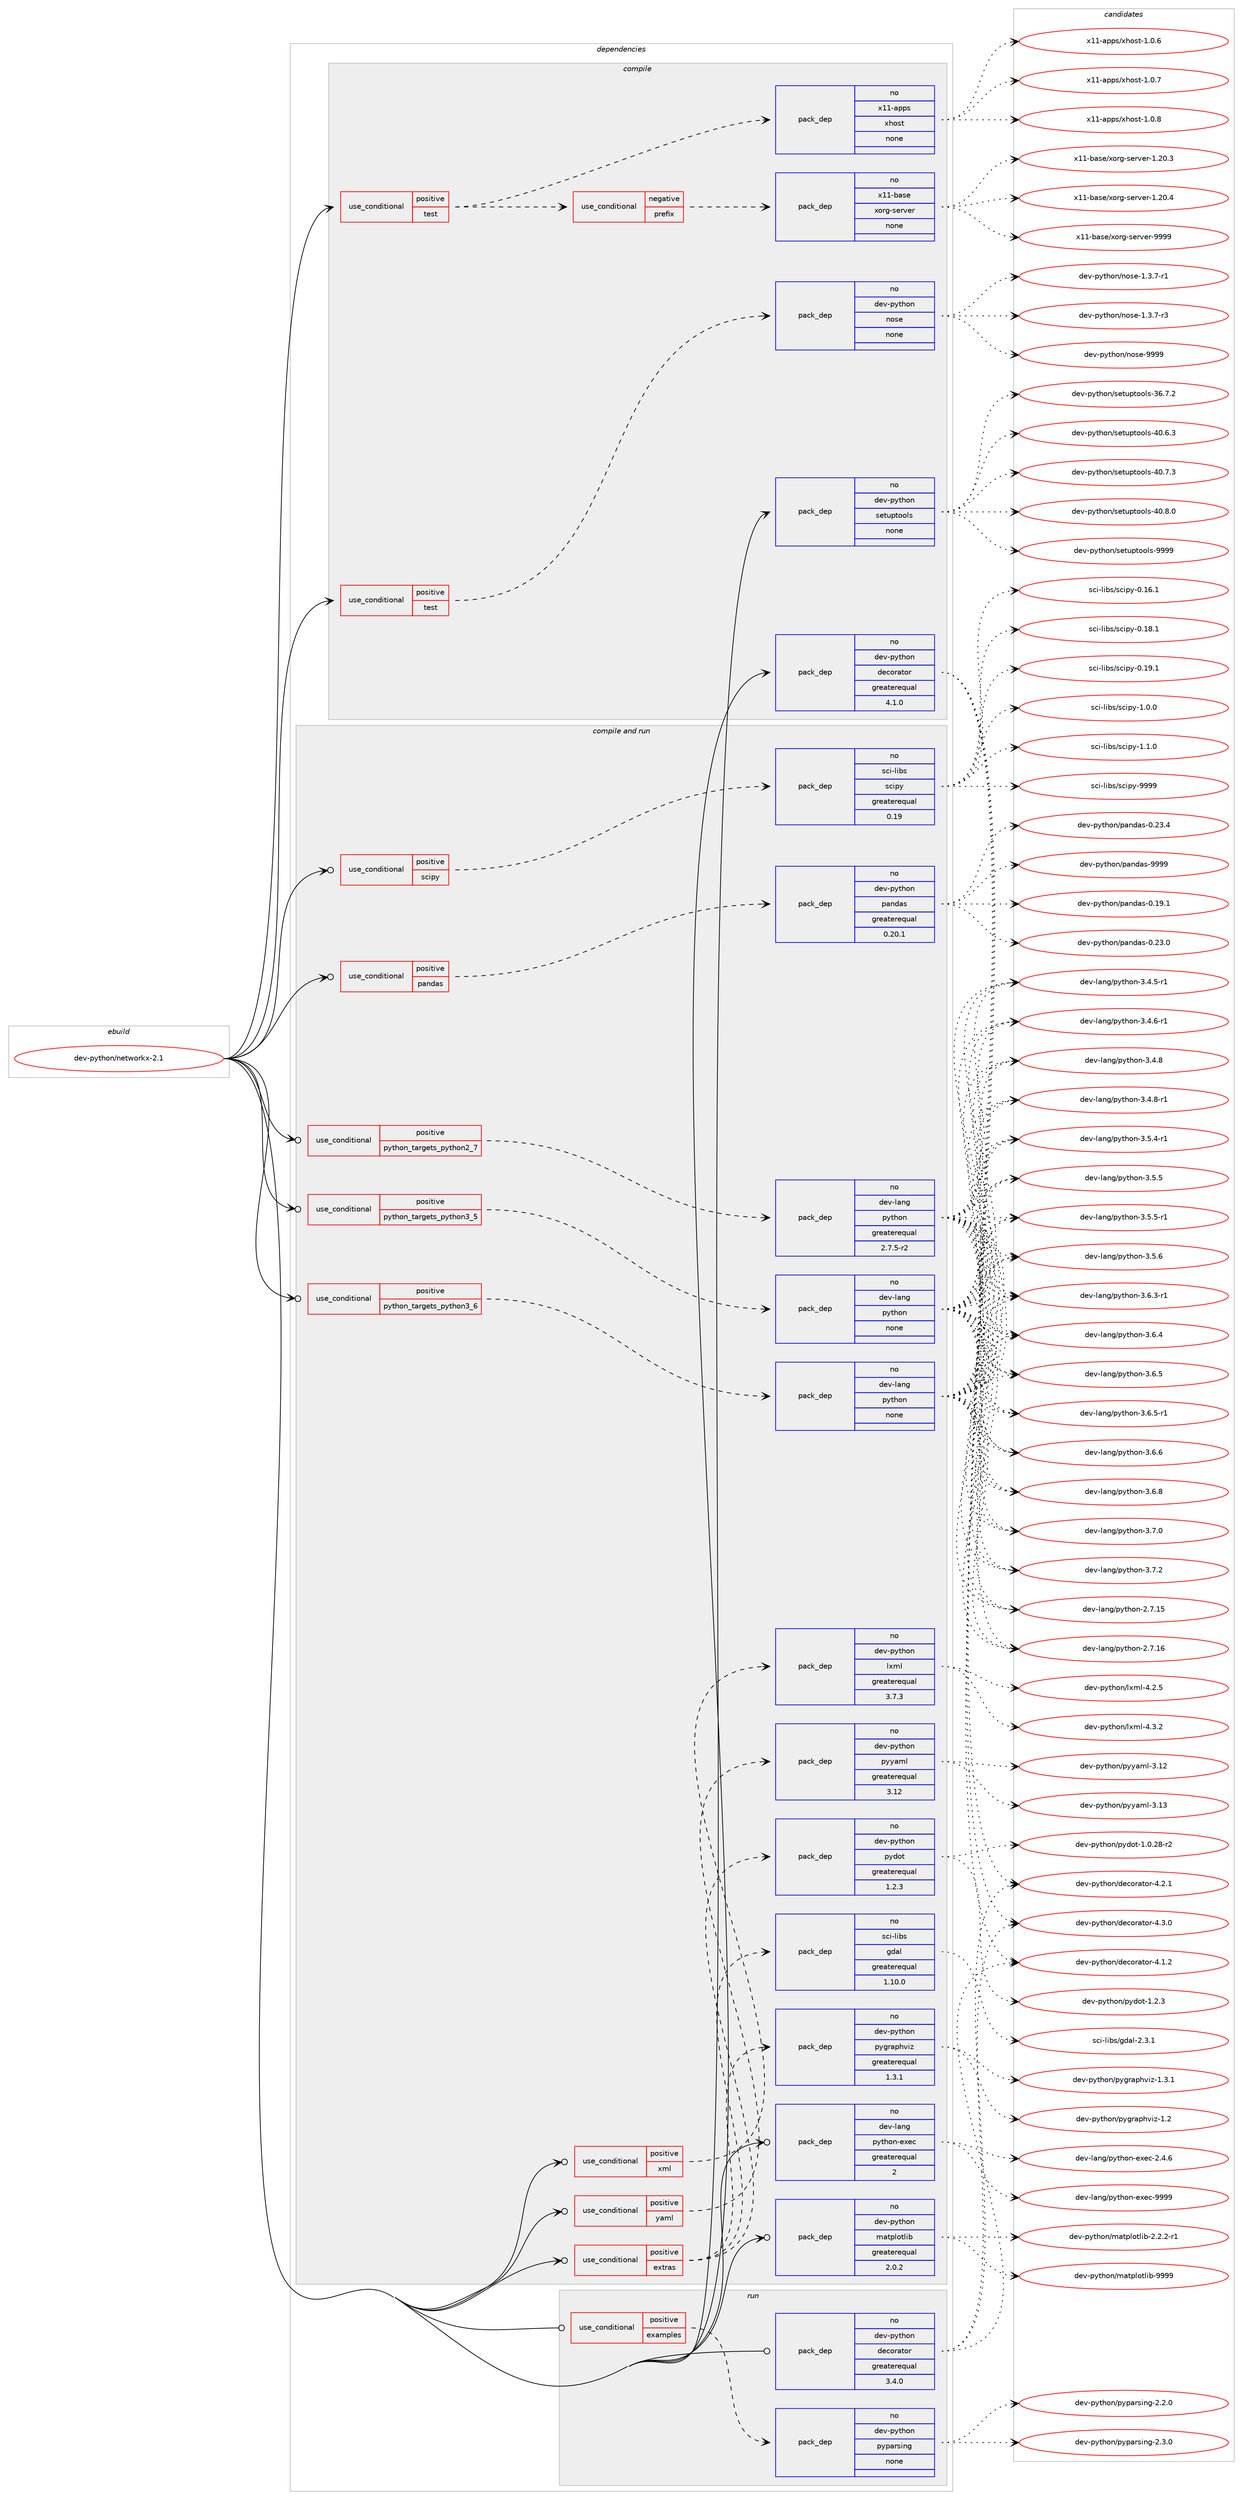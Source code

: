 digraph prolog {

# *************
# Graph options
# *************

newrank=true;
concentrate=true;
compound=true;
graph [rankdir=LR,fontname=Helvetica,fontsize=10,ranksep=1.5];#, ranksep=2.5, nodesep=0.2];
edge  [arrowhead=vee];
node  [fontname=Helvetica,fontsize=10];

# **********
# The ebuild
# **********

subgraph cluster_leftcol {
color=gray;
rank=same;
label=<<i>ebuild</i>>;
id [label="dev-python/networkx-2.1", color=red, width=4, href="../dev-python/networkx-2.1.svg"];
}

# ****************
# The dependencies
# ****************

subgraph cluster_midcol {
color=gray;
label=<<i>dependencies</i>>;
subgraph cluster_compile {
fillcolor="#eeeeee";
style=filled;
label=<<i>compile</i>>;
subgraph cond378087 {
dependency1420604 [label=<<TABLE BORDER="0" CELLBORDER="1" CELLSPACING="0" CELLPADDING="4"><TR><TD ROWSPAN="3" CELLPADDING="10">use_conditional</TD></TR><TR><TD>positive</TD></TR><TR><TD>test</TD></TR></TABLE>>, shape=none, color=red];
subgraph cond378088 {
dependency1420605 [label=<<TABLE BORDER="0" CELLBORDER="1" CELLSPACING="0" CELLPADDING="4"><TR><TD ROWSPAN="3" CELLPADDING="10">use_conditional</TD></TR><TR><TD>negative</TD></TR><TR><TD>prefix</TD></TR></TABLE>>, shape=none, color=red];
subgraph pack1019243 {
dependency1420606 [label=<<TABLE BORDER="0" CELLBORDER="1" CELLSPACING="0" CELLPADDING="4" WIDTH="220"><TR><TD ROWSPAN="6" CELLPADDING="30">pack_dep</TD></TR><TR><TD WIDTH="110">no</TD></TR><TR><TD>x11-base</TD></TR><TR><TD>xorg-server</TD></TR><TR><TD>none</TD></TR><TR><TD></TD></TR></TABLE>>, shape=none, color=blue];
}
dependency1420605:e -> dependency1420606:w [weight=20,style="dashed",arrowhead="vee"];
}
dependency1420604:e -> dependency1420605:w [weight=20,style="dashed",arrowhead="vee"];
subgraph pack1019244 {
dependency1420607 [label=<<TABLE BORDER="0" CELLBORDER="1" CELLSPACING="0" CELLPADDING="4" WIDTH="220"><TR><TD ROWSPAN="6" CELLPADDING="30">pack_dep</TD></TR><TR><TD WIDTH="110">no</TD></TR><TR><TD>x11-apps</TD></TR><TR><TD>xhost</TD></TR><TR><TD>none</TD></TR><TR><TD></TD></TR></TABLE>>, shape=none, color=blue];
}
dependency1420604:e -> dependency1420607:w [weight=20,style="dashed",arrowhead="vee"];
}
id:e -> dependency1420604:w [weight=20,style="solid",arrowhead="vee"];
subgraph cond378089 {
dependency1420608 [label=<<TABLE BORDER="0" CELLBORDER="1" CELLSPACING="0" CELLPADDING="4"><TR><TD ROWSPAN="3" CELLPADDING="10">use_conditional</TD></TR><TR><TD>positive</TD></TR><TR><TD>test</TD></TR></TABLE>>, shape=none, color=red];
subgraph pack1019245 {
dependency1420609 [label=<<TABLE BORDER="0" CELLBORDER="1" CELLSPACING="0" CELLPADDING="4" WIDTH="220"><TR><TD ROWSPAN="6" CELLPADDING="30">pack_dep</TD></TR><TR><TD WIDTH="110">no</TD></TR><TR><TD>dev-python</TD></TR><TR><TD>nose</TD></TR><TR><TD>none</TD></TR><TR><TD></TD></TR></TABLE>>, shape=none, color=blue];
}
dependency1420608:e -> dependency1420609:w [weight=20,style="dashed",arrowhead="vee"];
}
id:e -> dependency1420608:w [weight=20,style="solid",arrowhead="vee"];
subgraph pack1019246 {
dependency1420610 [label=<<TABLE BORDER="0" CELLBORDER="1" CELLSPACING="0" CELLPADDING="4" WIDTH="220"><TR><TD ROWSPAN="6" CELLPADDING="30">pack_dep</TD></TR><TR><TD WIDTH="110">no</TD></TR><TR><TD>dev-python</TD></TR><TR><TD>decorator</TD></TR><TR><TD>greaterequal</TD></TR><TR><TD>4.1.0</TD></TR></TABLE>>, shape=none, color=blue];
}
id:e -> dependency1420610:w [weight=20,style="solid",arrowhead="vee"];
subgraph pack1019247 {
dependency1420611 [label=<<TABLE BORDER="0" CELLBORDER="1" CELLSPACING="0" CELLPADDING="4" WIDTH="220"><TR><TD ROWSPAN="6" CELLPADDING="30">pack_dep</TD></TR><TR><TD WIDTH="110">no</TD></TR><TR><TD>dev-python</TD></TR><TR><TD>setuptools</TD></TR><TR><TD>none</TD></TR><TR><TD></TD></TR></TABLE>>, shape=none, color=blue];
}
id:e -> dependency1420611:w [weight=20,style="solid",arrowhead="vee"];
}
subgraph cluster_compileandrun {
fillcolor="#eeeeee";
style=filled;
label=<<i>compile and run</i>>;
subgraph cond378090 {
dependency1420612 [label=<<TABLE BORDER="0" CELLBORDER="1" CELLSPACING="0" CELLPADDING="4"><TR><TD ROWSPAN="3" CELLPADDING="10">use_conditional</TD></TR><TR><TD>positive</TD></TR><TR><TD>extras</TD></TR></TABLE>>, shape=none, color=red];
subgraph pack1019248 {
dependency1420613 [label=<<TABLE BORDER="0" CELLBORDER="1" CELLSPACING="0" CELLPADDING="4" WIDTH="220"><TR><TD ROWSPAN="6" CELLPADDING="30">pack_dep</TD></TR><TR><TD WIDTH="110">no</TD></TR><TR><TD>dev-python</TD></TR><TR><TD>pydot</TD></TR><TR><TD>greaterequal</TD></TR><TR><TD>1.2.3</TD></TR></TABLE>>, shape=none, color=blue];
}
dependency1420612:e -> dependency1420613:w [weight=20,style="dashed",arrowhead="vee"];
subgraph pack1019249 {
dependency1420614 [label=<<TABLE BORDER="0" CELLBORDER="1" CELLSPACING="0" CELLPADDING="4" WIDTH="220"><TR><TD ROWSPAN="6" CELLPADDING="30">pack_dep</TD></TR><TR><TD WIDTH="110">no</TD></TR><TR><TD>dev-python</TD></TR><TR><TD>pygraphviz</TD></TR><TR><TD>greaterequal</TD></TR><TR><TD>1.3.1</TD></TR></TABLE>>, shape=none, color=blue];
}
dependency1420612:e -> dependency1420614:w [weight=20,style="dashed",arrowhead="vee"];
subgraph pack1019250 {
dependency1420615 [label=<<TABLE BORDER="0" CELLBORDER="1" CELLSPACING="0" CELLPADDING="4" WIDTH="220"><TR><TD ROWSPAN="6" CELLPADDING="30">pack_dep</TD></TR><TR><TD WIDTH="110">no</TD></TR><TR><TD>sci-libs</TD></TR><TR><TD>gdal</TD></TR><TR><TD>greaterequal</TD></TR><TR><TD>1.10.0</TD></TR></TABLE>>, shape=none, color=blue];
}
dependency1420612:e -> dependency1420615:w [weight=20,style="dashed",arrowhead="vee"];
}
id:e -> dependency1420612:w [weight=20,style="solid",arrowhead="odotvee"];
subgraph cond378091 {
dependency1420616 [label=<<TABLE BORDER="0" CELLBORDER="1" CELLSPACING="0" CELLPADDING="4"><TR><TD ROWSPAN="3" CELLPADDING="10">use_conditional</TD></TR><TR><TD>positive</TD></TR><TR><TD>pandas</TD></TR></TABLE>>, shape=none, color=red];
subgraph pack1019251 {
dependency1420617 [label=<<TABLE BORDER="0" CELLBORDER="1" CELLSPACING="0" CELLPADDING="4" WIDTH="220"><TR><TD ROWSPAN="6" CELLPADDING="30">pack_dep</TD></TR><TR><TD WIDTH="110">no</TD></TR><TR><TD>dev-python</TD></TR><TR><TD>pandas</TD></TR><TR><TD>greaterequal</TD></TR><TR><TD>0.20.1</TD></TR></TABLE>>, shape=none, color=blue];
}
dependency1420616:e -> dependency1420617:w [weight=20,style="dashed",arrowhead="vee"];
}
id:e -> dependency1420616:w [weight=20,style="solid",arrowhead="odotvee"];
subgraph cond378092 {
dependency1420618 [label=<<TABLE BORDER="0" CELLBORDER="1" CELLSPACING="0" CELLPADDING="4"><TR><TD ROWSPAN="3" CELLPADDING="10">use_conditional</TD></TR><TR><TD>positive</TD></TR><TR><TD>python_targets_python2_7</TD></TR></TABLE>>, shape=none, color=red];
subgraph pack1019252 {
dependency1420619 [label=<<TABLE BORDER="0" CELLBORDER="1" CELLSPACING="0" CELLPADDING="4" WIDTH="220"><TR><TD ROWSPAN="6" CELLPADDING="30">pack_dep</TD></TR><TR><TD WIDTH="110">no</TD></TR><TR><TD>dev-lang</TD></TR><TR><TD>python</TD></TR><TR><TD>greaterequal</TD></TR><TR><TD>2.7.5-r2</TD></TR></TABLE>>, shape=none, color=blue];
}
dependency1420618:e -> dependency1420619:w [weight=20,style="dashed",arrowhead="vee"];
}
id:e -> dependency1420618:w [weight=20,style="solid",arrowhead="odotvee"];
subgraph cond378093 {
dependency1420620 [label=<<TABLE BORDER="0" CELLBORDER="1" CELLSPACING="0" CELLPADDING="4"><TR><TD ROWSPAN="3" CELLPADDING="10">use_conditional</TD></TR><TR><TD>positive</TD></TR><TR><TD>python_targets_python3_5</TD></TR></TABLE>>, shape=none, color=red];
subgraph pack1019253 {
dependency1420621 [label=<<TABLE BORDER="0" CELLBORDER="1" CELLSPACING="0" CELLPADDING="4" WIDTH="220"><TR><TD ROWSPAN="6" CELLPADDING="30">pack_dep</TD></TR><TR><TD WIDTH="110">no</TD></TR><TR><TD>dev-lang</TD></TR><TR><TD>python</TD></TR><TR><TD>none</TD></TR><TR><TD></TD></TR></TABLE>>, shape=none, color=blue];
}
dependency1420620:e -> dependency1420621:w [weight=20,style="dashed",arrowhead="vee"];
}
id:e -> dependency1420620:w [weight=20,style="solid",arrowhead="odotvee"];
subgraph cond378094 {
dependency1420622 [label=<<TABLE BORDER="0" CELLBORDER="1" CELLSPACING="0" CELLPADDING="4"><TR><TD ROWSPAN="3" CELLPADDING="10">use_conditional</TD></TR><TR><TD>positive</TD></TR><TR><TD>python_targets_python3_6</TD></TR></TABLE>>, shape=none, color=red];
subgraph pack1019254 {
dependency1420623 [label=<<TABLE BORDER="0" CELLBORDER="1" CELLSPACING="0" CELLPADDING="4" WIDTH="220"><TR><TD ROWSPAN="6" CELLPADDING="30">pack_dep</TD></TR><TR><TD WIDTH="110">no</TD></TR><TR><TD>dev-lang</TD></TR><TR><TD>python</TD></TR><TR><TD>none</TD></TR><TR><TD></TD></TR></TABLE>>, shape=none, color=blue];
}
dependency1420622:e -> dependency1420623:w [weight=20,style="dashed",arrowhead="vee"];
}
id:e -> dependency1420622:w [weight=20,style="solid",arrowhead="odotvee"];
subgraph cond378095 {
dependency1420624 [label=<<TABLE BORDER="0" CELLBORDER="1" CELLSPACING="0" CELLPADDING="4"><TR><TD ROWSPAN="3" CELLPADDING="10">use_conditional</TD></TR><TR><TD>positive</TD></TR><TR><TD>scipy</TD></TR></TABLE>>, shape=none, color=red];
subgraph pack1019255 {
dependency1420625 [label=<<TABLE BORDER="0" CELLBORDER="1" CELLSPACING="0" CELLPADDING="4" WIDTH="220"><TR><TD ROWSPAN="6" CELLPADDING="30">pack_dep</TD></TR><TR><TD WIDTH="110">no</TD></TR><TR><TD>sci-libs</TD></TR><TR><TD>scipy</TD></TR><TR><TD>greaterequal</TD></TR><TR><TD>0.19</TD></TR></TABLE>>, shape=none, color=blue];
}
dependency1420624:e -> dependency1420625:w [weight=20,style="dashed",arrowhead="vee"];
}
id:e -> dependency1420624:w [weight=20,style="solid",arrowhead="odotvee"];
subgraph cond378096 {
dependency1420626 [label=<<TABLE BORDER="0" CELLBORDER="1" CELLSPACING="0" CELLPADDING="4"><TR><TD ROWSPAN="3" CELLPADDING="10">use_conditional</TD></TR><TR><TD>positive</TD></TR><TR><TD>xml</TD></TR></TABLE>>, shape=none, color=red];
subgraph pack1019256 {
dependency1420627 [label=<<TABLE BORDER="0" CELLBORDER="1" CELLSPACING="0" CELLPADDING="4" WIDTH="220"><TR><TD ROWSPAN="6" CELLPADDING="30">pack_dep</TD></TR><TR><TD WIDTH="110">no</TD></TR><TR><TD>dev-python</TD></TR><TR><TD>lxml</TD></TR><TR><TD>greaterequal</TD></TR><TR><TD>3.7.3</TD></TR></TABLE>>, shape=none, color=blue];
}
dependency1420626:e -> dependency1420627:w [weight=20,style="dashed",arrowhead="vee"];
}
id:e -> dependency1420626:w [weight=20,style="solid",arrowhead="odotvee"];
subgraph cond378097 {
dependency1420628 [label=<<TABLE BORDER="0" CELLBORDER="1" CELLSPACING="0" CELLPADDING="4"><TR><TD ROWSPAN="3" CELLPADDING="10">use_conditional</TD></TR><TR><TD>positive</TD></TR><TR><TD>yaml</TD></TR></TABLE>>, shape=none, color=red];
subgraph pack1019257 {
dependency1420629 [label=<<TABLE BORDER="0" CELLBORDER="1" CELLSPACING="0" CELLPADDING="4" WIDTH="220"><TR><TD ROWSPAN="6" CELLPADDING="30">pack_dep</TD></TR><TR><TD WIDTH="110">no</TD></TR><TR><TD>dev-python</TD></TR><TR><TD>pyyaml</TD></TR><TR><TD>greaterequal</TD></TR><TR><TD>3.12</TD></TR></TABLE>>, shape=none, color=blue];
}
dependency1420628:e -> dependency1420629:w [weight=20,style="dashed",arrowhead="vee"];
}
id:e -> dependency1420628:w [weight=20,style="solid",arrowhead="odotvee"];
subgraph pack1019258 {
dependency1420630 [label=<<TABLE BORDER="0" CELLBORDER="1" CELLSPACING="0" CELLPADDING="4" WIDTH="220"><TR><TD ROWSPAN="6" CELLPADDING="30">pack_dep</TD></TR><TR><TD WIDTH="110">no</TD></TR><TR><TD>dev-lang</TD></TR><TR><TD>python-exec</TD></TR><TR><TD>greaterequal</TD></TR><TR><TD>2</TD></TR></TABLE>>, shape=none, color=blue];
}
id:e -> dependency1420630:w [weight=20,style="solid",arrowhead="odotvee"];
subgraph pack1019259 {
dependency1420631 [label=<<TABLE BORDER="0" CELLBORDER="1" CELLSPACING="0" CELLPADDING="4" WIDTH="220"><TR><TD ROWSPAN="6" CELLPADDING="30">pack_dep</TD></TR><TR><TD WIDTH="110">no</TD></TR><TR><TD>dev-python</TD></TR><TR><TD>matplotlib</TD></TR><TR><TD>greaterequal</TD></TR><TR><TD>2.0.2</TD></TR></TABLE>>, shape=none, color=blue];
}
id:e -> dependency1420631:w [weight=20,style="solid",arrowhead="odotvee"];
}
subgraph cluster_run {
fillcolor="#eeeeee";
style=filled;
label=<<i>run</i>>;
subgraph cond378098 {
dependency1420632 [label=<<TABLE BORDER="0" CELLBORDER="1" CELLSPACING="0" CELLPADDING="4"><TR><TD ROWSPAN="3" CELLPADDING="10">use_conditional</TD></TR><TR><TD>positive</TD></TR><TR><TD>examples</TD></TR></TABLE>>, shape=none, color=red];
subgraph pack1019260 {
dependency1420633 [label=<<TABLE BORDER="0" CELLBORDER="1" CELLSPACING="0" CELLPADDING="4" WIDTH="220"><TR><TD ROWSPAN="6" CELLPADDING="30">pack_dep</TD></TR><TR><TD WIDTH="110">no</TD></TR><TR><TD>dev-python</TD></TR><TR><TD>pyparsing</TD></TR><TR><TD>none</TD></TR><TR><TD></TD></TR></TABLE>>, shape=none, color=blue];
}
dependency1420632:e -> dependency1420633:w [weight=20,style="dashed",arrowhead="vee"];
}
id:e -> dependency1420632:w [weight=20,style="solid",arrowhead="odot"];
subgraph pack1019261 {
dependency1420634 [label=<<TABLE BORDER="0" CELLBORDER="1" CELLSPACING="0" CELLPADDING="4" WIDTH="220"><TR><TD ROWSPAN="6" CELLPADDING="30">pack_dep</TD></TR><TR><TD WIDTH="110">no</TD></TR><TR><TD>dev-python</TD></TR><TR><TD>decorator</TD></TR><TR><TD>greaterequal</TD></TR><TR><TD>3.4.0</TD></TR></TABLE>>, shape=none, color=blue];
}
id:e -> dependency1420634:w [weight=20,style="solid",arrowhead="odot"];
}
}

# **************
# The candidates
# **************

subgraph cluster_choices {
rank=same;
color=gray;
label=<<i>candidates</i>>;

subgraph choice1019243 {
color=black;
nodesep=1;
choice1204949459897115101471201111141034511510111411810111445494650484651 [label="x11-base/xorg-server-1.20.3", color=red, width=4,href="../x11-base/xorg-server-1.20.3.svg"];
choice1204949459897115101471201111141034511510111411810111445494650484652 [label="x11-base/xorg-server-1.20.4", color=red, width=4,href="../x11-base/xorg-server-1.20.4.svg"];
choice120494945989711510147120111114103451151011141181011144557575757 [label="x11-base/xorg-server-9999", color=red, width=4,href="../x11-base/xorg-server-9999.svg"];
dependency1420606:e -> choice1204949459897115101471201111141034511510111411810111445494650484651:w [style=dotted,weight="100"];
dependency1420606:e -> choice1204949459897115101471201111141034511510111411810111445494650484652:w [style=dotted,weight="100"];
dependency1420606:e -> choice120494945989711510147120111114103451151011141181011144557575757:w [style=dotted,weight="100"];
}
subgraph choice1019244 {
color=black;
nodesep=1;
choice1204949459711211211547120104111115116454946484654 [label="x11-apps/xhost-1.0.6", color=red, width=4,href="../x11-apps/xhost-1.0.6.svg"];
choice1204949459711211211547120104111115116454946484655 [label="x11-apps/xhost-1.0.7", color=red, width=4,href="../x11-apps/xhost-1.0.7.svg"];
choice1204949459711211211547120104111115116454946484656 [label="x11-apps/xhost-1.0.8", color=red, width=4,href="../x11-apps/xhost-1.0.8.svg"];
dependency1420607:e -> choice1204949459711211211547120104111115116454946484654:w [style=dotted,weight="100"];
dependency1420607:e -> choice1204949459711211211547120104111115116454946484655:w [style=dotted,weight="100"];
dependency1420607:e -> choice1204949459711211211547120104111115116454946484656:w [style=dotted,weight="100"];
}
subgraph choice1019245 {
color=black;
nodesep=1;
choice10010111845112121116104111110471101111151014549465146554511449 [label="dev-python/nose-1.3.7-r1", color=red, width=4,href="../dev-python/nose-1.3.7-r1.svg"];
choice10010111845112121116104111110471101111151014549465146554511451 [label="dev-python/nose-1.3.7-r3", color=red, width=4,href="../dev-python/nose-1.3.7-r3.svg"];
choice10010111845112121116104111110471101111151014557575757 [label="dev-python/nose-9999", color=red, width=4,href="../dev-python/nose-9999.svg"];
dependency1420609:e -> choice10010111845112121116104111110471101111151014549465146554511449:w [style=dotted,weight="100"];
dependency1420609:e -> choice10010111845112121116104111110471101111151014549465146554511451:w [style=dotted,weight="100"];
dependency1420609:e -> choice10010111845112121116104111110471101111151014557575757:w [style=dotted,weight="100"];
}
subgraph choice1019246 {
color=black;
nodesep=1;
choice10010111845112121116104111110471001019911111497116111114455246494650 [label="dev-python/decorator-4.1.2", color=red, width=4,href="../dev-python/decorator-4.1.2.svg"];
choice10010111845112121116104111110471001019911111497116111114455246504649 [label="dev-python/decorator-4.2.1", color=red, width=4,href="../dev-python/decorator-4.2.1.svg"];
choice10010111845112121116104111110471001019911111497116111114455246514648 [label="dev-python/decorator-4.3.0", color=red, width=4,href="../dev-python/decorator-4.3.0.svg"];
dependency1420610:e -> choice10010111845112121116104111110471001019911111497116111114455246494650:w [style=dotted,weight="100"];
dependency1420610:e -> choice10010111845112121116104111110471001019911111497116111114455246504649:w [style=dotted,weight="100"];
dependency1420610:e -> choice10010111845112121116104111110471001019911111497116111114455246514648:w [style=dotted,weight="100"];
}
subgraph choice1019247 {
color=black;
nodesep=1;
choice100101118451121211161041111104711510111611711211611111110811545515446554650 [label="dev-python/setuptools-36.7.2", color=red, width=4,href="../dev-python/setuptools-36.7.2.svg"];
choice100101118451121211161041111104711510111611711211611111110811545524846544651 [label="dev-python/setuptools-40.6.3", color=red, width=4,href="../dev-python/setuptools-40.6.3.svg"];
choice100101118451121211161041111104711510111611711211611111110811545524846554651 [label="dev-python/setuptools-40.7.3", color=red, width=4,href="../dev-python/setuptools-40.7.3.svg"];
choice100101118451121211161041111104711510111611711211611111110811545524846564648 [label="dev-python/setuptools-40.8.0", color=red, width=4,href="../dev-python/setuptools-40.8.0.svg"];
choice10010111845112121116104111110471151011161171121161111111081154557575757 [label="dev-python/setuptools-9999", color=red, width=4,href="../dev-python/setuptools-9999.svg"];
dependency1420611:e -> choice100101118451121211161041111104711510111611711211611111110811545515446554650:w [style=dotted,weight="100"];
dependency1420611:e -> choice100101118451121211161041111104711510111611711211611111110811545524846544651:w [style=dotted,weight="100"];
dependency1420611:e -> choice100101118451121211161041111104711510111611711211611111110811545524846554651:w [style=dotted,weight="100"];
dependency1420611:e -> choice100101118451121211161041111104711510111611711211611111110811545524846564648:w [style=dotted,weight="100"];
dependency1420611:e -> choice10010111845112121116104111110471151011161171121161111111081154557575757:w [style=dotted,weight="100"];
}
subgraph choice1019248 {
color=black;
nodesep=1;
choice1001011184511212111610411111047112121100111116454946484650564511450 [label="dev-python/pydot-1.0.28-r2", color=red, width=4,href="../dev-python/pydot-1.0.28-r2.svg"];
choice1001011184511212111610411111047112121100111116454946504651 [label="dev-python/pydot-1.2.3", color=red, width=4,href="../dev-python/pydot-1.2.3.svg"];
dependency1420613:e -> choice1001011184511212111610411111047112121100111116454946484650564511450:w [style=dotted,weight="100"];
dependency1420613:e -> choice1001011184511212111610411111047112121100111116454946504651:w [style=dotted,weight="100"];
}
subgraph choice1019249 {
color=black;
nodesep=1;
choice10010111845112121116104111110471121211031149711210411810512245494650 [label="dev-python/pygraphviz-1.2", color=red, width=4,href="../dev-python/pygraphviz-1.2.svg"];
choice100101118451121211161041111104711212110311497112104118105122454946514649 [label="dev-python/pygraphviz-1.3.1", color=red, width=4,href="../dev-python/pygraphviz-1.3.1.svg"];
dependency1420614:e -> choice10010111845112121116104111110471121211031149711210411810512245494650:w [style=dotted,weight="100"];
dependency1420614:e -> choice100101118451121211161041111104711212110311497112104118105122454946514649:w [style=dotted,weight="100"];
}
subgraph choice1019250 {
color=black;
nodesep=1;
choice1159910545108105981154710310097108455046514649 [label="sci-libs/gdal-2.3.1", color=red, width=4,href="../sci-libs/gdal-2.3.1.svg"];
dependency1420615:e -> choice1159910545108105981154710310097108455046514649:w [style=dotted,weight="100"];
}
subgraph choice1019251 {
color=black;
nodesep=1;
choice1001011184511212111610411111047112971101009711545484649574649 [label="dev-python/pandas-0.19.1", color=red, width=4,href="../dev-python/pandas-0.19.1.svg"];
choice1001011184511212111610411111047112971101009711545484650514648 [label="dev-python/pandas-0.23.0", color=red, width=4,href="../dev-python/pandas-0.23.0.svg"];
choice1001011184511212111610411111047112971101009711545484650514652 [label="dev-python/pandas-0.23.4", color=red, width=4,href="../dev-python/pandas-0.23.4.svg"];
choice100101118451121211161041111104711297110100971154557575757 [label="dev-python/pandas-9999", color=red, width=4,href="../dev-python/pandas-9999.svg"];
dependency1420617:e -> choice1001011184511212111610411111047112971101009711545484649574649:w [style=dotted,weight="100"];
dependency1420617:e -> choice1001011184511212111610411111047112971101009711545484650514648:w [style=dotted,weight="100"];
dependency1420617:e -> choice1001011184511212111610411111047112971101009711545484650514652:w [style=dotted,weight="100"];
dependency1420617:e -> choice100101118451121211161041111104711297110100971154557575757:w [style=dotted,weight="100"];
}
subgraph choice1019252 {
color=black;
nodesep=1;
choice10010111845108971101034711212111610411111045504655464953 [label="dev-lang/python-2.7.15", color=red, width=4,href="../dev-lang/python-2.7.15.svg"];
choice10010111845108971101034711212111610411111045504655464954 [label="dev-lang/python-2.7.16", color=red, width=4,href="../dev-lang/python-2.7.16.svg"];
choice1001011184510897110103471121211161041111104551465246534511449 [label="dev-lang/python-3.4.5-r1", color=red, width=4,href="../dev-lang/python-3.4.5-r1.svg"];
choice1001011184510897110103471121211161041111104551465246544511449 [label="dev-lang/python-3.4.6-r1", color=red, width=4,href="../dev-lang/python-3.4.6-r1.svg"];
choice100101118451089711010347112121116104111110455146524656 [label="dev-lang/python-3.4.8", color=red, width=4,href="../dev-lang/python-3.4.8.svg"];
choice1001011184510897110103471121211161041111104551465246564511449 [label="dev-lang/python-3.4.8-r1", color=red, width=4,href="../dev-lang/python-3.4.8-r1.svg"];
choice1001011184510897110103471121211161041111104551465346524511449 [label="dev-lang/python-3.5.4-r1", color=red, width=4,href="../dev-lang/python-3.5.4-r1.svg"];
choice100101118451089711010347112121116104111110455146534653 [label="dev-lang/python-3.5.5", color=red, width=4,href="../dev-lang/python-3.5.5.svg"];
choice1001011184510897110103471121211161041111104551465346534511449 [label="dev-lang/python-3.5.5-r1", color=red, width=4,href="../dev-lang/python-3.5.5-r1.svg"];
choice100101118451089711010347112121116104111110455146534654 [label="dev-lang/python-3.5.6", color=red, width=4,href="../dev-lang/python-3.5.6.svg"];
choice1001011184510897110103471121211161041111104551465446514511449 [label="dev-lang/python-3.6.3-r1", color=red, width=4,href="../dev-lang/python-3.6.3-r1.svg"];
choice100101118451089711010347112121116104111110455146544652 [label="dev-lang/python-3.6.4", color=red, width=4,href="../dev-lang/python-3.6.4.svg"];
choice100101118451089711010347112121116104111110455146544653 [label="dev-lang/python-3.6.5", color=red, width=4,href="../dev-lang/python-3.6.5.svg"];
choice1001011184510897110103471121211161041111104551465446534511449 [label="dev-lang/python-3.6.5-r1", color=red, width=4,href="../dev-lang/python-3.6.5-r1.svg"];
choice100101118451089711010347112121116104111110455146544654 [label="dev-lang/python-3.6.6", color=red, width=4,href="../dev-lang/python-3.6.6.svg"];
choice100101118451089711010347112121116104111110455146544656 [label="dev-lang/python-3.6.8", color=red, width=4,href="../dev-lang/python-3.6.8.svg"];
choice100101118451089711010347112121116104111110455146554648 [label="dev-lang/python-3.7.0", color=red, width=4,href="../dev-lang/python-3.7.0.svg"];
choice100101118451089711010347112121116104111110455146554650 [label="dev-lang/python-3.7.2", color=red, width=4,href="../dev-lang/python-3.7.2.svg"];
dependency1420619:e -> choice10010111845108971101034711212111610411111045504655464953:w [style=dotted,weight="100"];
dependency1420619:e -> choice10010111845108971101034711212111610411111045504655464954:w [style=dotted,weight="100"];
dependency1420619:e -> choice1001011184510897110103471121211161041111104551465246534511449:w [style=dotted,weight="100"];
dependency1420619:e -> choice1001011184510897110103471121211161041111104551465246544511449:w [style=dotted,weight="100"];
dependency1420619:e -> choice100101118451089711010347112121116104111110455146524656:w [style=dotted,weight="100"];
dependency1420619:e -> choice1001011184510897110103471121211161041111104551465246564511449:w [style=dotted,weight="100"];
dependency1420619:e -> choice1001011184510897110103471121211161041111104551465346524511449:w [style=dotted,weight="100"];
dependency1420619:e -> choice100101118451089711010347112121116104111110455146534653:w [style=dotted,weight="100"];
dependency1420619:e -> choice1001011184510897110103471121211161041111104551465346534511449:w [style=dotted,weight="100"];
dependency1420619:e -> choice100101118451089711010347112121116104111110455146534654:w [style=dotted,weight="100"];
dependency1420619:e -> choice1001011184510897110103471121211161041111104551465446514511449:w [style=dotted,weight="100"];
dependency1420619:e -> choice100101118451089711010347112121116104111110455146544652:w [style=dotted,weight="100"];
dependency1420619:e -> choice100101118451089711010347112121116104111110455146544653:w [style=dotted,weight="100"];
dependency1420619:e -> choice1001011184510897110103471121211161041111104551465446534511449:w [style=dotted,weight="100"];
dependency1420619:e -> choice100101118451089711010347112121116104111110455146544654:w [style=dotted,weight="100"];
dependency1420619:e -> choice100101118451089711010347112121116104111110455146544656:w [style=dotted,weight="100"];
dependency1420619:e -> choice100101118451089711010347112121116104111110455146554648:w [style=dotted,weight="100"];
dependency1420619:e -> choice100101118451089711010347112121116104111110455146554650:w [style=dotted,weight="100"];
}
subgraph choice1019253 {
color=black;
nodesep=1;
choice10010111845108971101034711212111610411111045504655464953 [label="dev-lang/python-2.7.15", color=red, width=4,href="../dev-lang/python-2.7.15.svg"];
choice10010111845108971101034711212111610411111045504655464954 [label="dev-lang/python-2.7.16", color=red, width=4,href="../dev-lang/python-2.7.16.svg"];
choice1001011184510897110103471121211161041111104551465246534511449 [label="dev-lang/python-3.4.5-r1", color=red, width=4,href="../dev-lang/python-3.4.5-r1.svg"];
choice1001011184510897110103471121211161041111104551465246544511449 [label="dev-lang/python-3.4.6-r1", color=red, width=4,href="../dev-lang/python-3.4.6-r1.svg"];
choice100101118451089711010347112121116104111110455146524656 [label="dev-lang/python-3.4.8", color=red, width=4,href="../dev-lang/python-3.4.8.svg"];
choice1001011184510897110103471121211161041111104551465246564511449 [label="dev-lang/python-3.4.8-r1", color=red, width=4,href="../dev-lang/python-3.4.8-r1.svg"];
choice1001011184510897110103471121211161041111104551465346524511449 [label="dev-lang/python-3.5.4-r1", color=red, width=4,href="../dev-lang/python-3.5.4-r1.svg"];
choice100101118451089711010347112121116104111110455146534653 [label="dev-lang/python-3.5.5", color=red, width=4,href="../dev-lang/python-3.5.5.svg"];
choice1001011184510897110103471121211161041111104551465346534511449 [label="dev-lang/python-3.5.5-r1", color=red, width=4,href="../dev-lang/python-3.5.5-r1.svg"];
choice100101118451089711010347112121116104111110455146534654 [label="dev-lang/python-3.5.6", color=red, width=4,href="../dev-lang/python-3.5.6.svg"];
choice1001011184510897110103471121211161041111104551465446514511449 [label="dev-lang/python-3.6.3-r1", color=red, width=4,href="../dev-lang/python-3.6.3-r1.svg"];
choice100101118451089711010347112121116104111110455146544652 [label="dev-lang/python-3.6.4", color=red, width=4,href="../dev-lang/python-3.6.4.svg"];
choice100101118451089711010347112121116104111110455146544653 [label="dev-lang/python-3.6.5", color=red, width=4,href="../dev-lang/python-3.6.5.svg"];
choice1001011184510897110103471121211161041111104551465446534511449 [label="dev-lang/python-3.6.5-r1", color=red, width=4,href="../dev-lang/python-3.6.5-r1.svg"];
choice100101118451089711010347112121116104111110455146544654 [label="dev-lang/python-3.6.6", color=red, width=4,href="../dev-lang/python-3.6.6.svg"];
choice100101118451089711010347112121116104111110455146544656 [label="dev-lang/python-3.6.8", color=red, width=4,href="../dev-lang/python-3.6.8.svg"];
choice100101118451089711010347112121116104111110455146554648 [label="dev-lang/python-3.7.0", color=red, width=4,href="../dev-lang/python-3.7.0.svg"];
choice100101118451089711010347112121116104111110455146554650 [label="dev-lang/python-3.7.2", color=red, width=4,href="../dev-lang/python-3.7.2.svg"];
dependency1420621:e -> choice10010111845108971101034711212111610411111045504655464953:w [style=dotted,weight="100"];
dependency1420621:e -> choice10010111845108971101034711212111610411111045504655464954:w [style=dotted,weight="100"];
dependency1420621:e -> choice1001011184510897110103471121211161041111104551465246534511449:w [style=dotted,weight="100"];
dependency1420621:e -> choice1001011184510897110103471121211161041111104551465246544511449:w [style=dotted,weight="100"];
dependency1420621:e -> choice100101118451089711010347112121116104111110455146524656:w [style=dotted,weight="100"];
dependency1420621:e -> choice1001011184510897110103471121211161041111104551465246564511449:w [style=dotted,weight="100"];
dependency1420621:e -> choice1001011184510897110103471121211161041111104551465346524511449:w [style=dotted,weight="100"];
dependency1420621:e -> choice100101118451089711010347112121116104111110455146534653:w [style=dotted,weight="100"];
dependency1420621:e -> choice1001011184510897110103471121211161041111104551465346534511449:w [style=dotted,weight="100"];
dependency1420621:e -> choice100101118451089711010347112121116104111110455146534654:w [style=dotted,weight="100"];
dependency1420621:e -> choice1001011184510897110103471121211161041111104551465446514511449:w [style=dotted,weight="100"];
dependency1420621:e -> choice100101118451089711010347112121116104111110455146544652:w [style=dotted,weight="100"];
dependency1420621:e -> choice100101118451089711010347112121116104111110455146544653:w [style=dotted,weight="100"];
dependency1420621:e -> choice1001011184510897110103471121211161041111104551465446534511449:w [style=dotted,weight="100"];
dependency1420621:e -> choice100101118451089711010347112121116104111110455146544654:w [style=dotted,weight="100"];
dependency1420621:e -> choice100101118451089711010347112121116104111110455146544656:w [style=dotted,weight="100"];
dependency1420621:e -> choice100101118451089711010347112121116104111110455146554648:w [style=dotted,weight="100"];
dependency1420621:e -> choice100101118451089711010347112121116104111110455146554650:w [style=dotted,weight="100"];
}
subgraph choice1019254 {
color=black;
nodesep=1;
choice10010111845108971101034711212111610411111045504655464953 [label="dev-lang/python-2.7.15", color=red, width=4,href="../dev-lang/python-2.7.15.svg"];
choice10010111845108971101034711212111610411111045504655464954 [label="dev-lang/python-2.7.16", color=red, width=4,href="../dev-lang/python-2.7.16.svg"];
choice1001011184510897110103471121211161041111104551465246534511449 [label="dev-lang/python-3.4.5-r1", color=red, width=4,href="../dev-lang/python-3.4.5-r1.svg"];
choice1001011184510897110103471121211161041111104551465246544511449 [label="dev-lang/python-3.4.6-r1", color=red, width=4,href="../dev-lang/python-3.4.6-r1.svg"];
choice100101118451089711010347112121116104111110455146524656 [label="dev-lang/python-3.4.8", color=red, width=4,href="../dev-lang/python-3.4.8.svg"];
choice1001011184510897110103471121211161041111104551465246564511449 [label="dev-lang/python-3.4.8-r1", color=red, width=4,href="../dev-lang/python-3.4.8-r1.svg"];
choice1001011184510897110103471121211161041111104551465346524511449 [label="dev-lang/python-3.5.4-r1", color=red, width=4,href="../dev-lang/python-3.5.4-r1.svg"];
choice100101118451089711010347112121116104111110455146534653 [label="dev-lang/python-3.5.5", color=red, width=4,href="../dev-lang/python-3.5.5.svg"];
choice1001011184510897110103471121211161041111104551465346534511449 [label="dev-lang/python-3.5.5-r1", color=red, width=4,href="../dev-lang/python-3.5.5-r1.svg"];
choice100101118451089711010347112121116104111110455146534654 [label="dev-lang/python-3.5.6", color=red, width=4,href="../dev-lang/python-3.5.6.svg"];
choice1001011184510897110103471121211161041111104551465446514511449 [label="dev-lang/python-3.6.3-r1", color=red, width=4,href="../dev-lang/python-3.6.3-r1.svg"];
choice100101118451089711010347112121116104111110455146544652 [label="dev-lang/python-3.6.4", color=red, width=4,href="../dev-lang/python-3.6.4.svg"];
choice100101118451089711010347112121116104111110455146544653 [label="dev-lang/python-3.6.5", color=red, width=4,href="../dev-lang/python-3.6.5.svg"];
choice1001011184510897110103471121211161041111104551465446534511449 [label="dev-lang/python-3.6.5-r1", color=red, width=4,href="../dev-lang/python-3.6.5-r1.svg"];
choice100101118451089711010347112121116104111110455146544654 [label="dev-lang/python-3.6.6", color=red, width=4,href="../dev-lang/python-3.6.6.svg"];
choice100101118451089711010347112121116104111110455146544656 [label="dev-lang/python-3.6.8", color=red, width=4,href="../dev-lang/python-3.6.8.svg"];
choice100101118451089711010347112121116104111110455146554648 [label="dev-lang/python-3.7.0", color=red, width=4,href="../dev-lang/python-3.7.0.svg"];
choice100101118451089711010347112121116104111110455146554650 [label="dev-lang/python-3.7.2", color=red, width=4,href="../dev-lang/python-3.7.2.svg"];
dependency1420623:e -> choice10010111845108971101034711212111610411111045504655464953:w [style=dotted,weight="100"];
dependency1420623:e -> choice10010111845108971101034711212111610411111045504655464954:w [style=dotted,weight="100"];
dependency1420623:e -> choice1001011184510897110103471121211161041111104551465246534511449:w [style=dotted,weight="100"];
dependency1420623:e -> choice1001011184510897110103471121211161041111104551465246544511449:w [style=dotted,weight="100"];
dependency1420623:e -> choice100101118451089711010347112121116104111110455146524656:w [style=dotted,weight="100"];
dependency1420623:e -> choice1001011184510897110103471121211161041111104551465246564511449:w [style=dotted,weight="100"];
dependency1420623:e -> choice1001011184510897110103471121211161041111104551465346524511449:w [style=dotted,weight="100"];
dependency1420623:e -> choice100101118451089711010347112121116104111110455146534653:w [style=dotted,weight="100"];
dependency1420623:e -> choice1001011184510897110103471121211161041111104551465346534511449:w [style=dotted,weight="100"];
dependency1420623:e -> choice100101118451089711010347112121116104111110455146534654:w [style=dotted,weight="100"];
dependency1420623:e -> choice1001011184510897110103471121211161041111104551465446514511449:w [style=dotted,weight="100"];
dependency1420623:e -> choice100101118451089711010347112121116104111110455146544652:w [style=dotted,weight="100"];
dependency1420623:e -> choice100101118451089711010347112121116104111110455146544653:w [style=dotted,weight="100"];
dependency1420623:e -> choice1001011184510897110103471121211161041111104551465446534511449:w [style=dotted,weight="100"];
dependency1420623:e -> choice100101118451089711010347112121116104111110455146544654:w [style=dotted,weight="100"];
dependency1420623:e -> choice100101118451089711010347112121116104111110455146544656:w [style=dotted,weight="100"];
dependency1420623:e -> choice100101118451089711010347112121116104111110455146554648:w [style=dotted,weight="100"];
dependency1420623:e -> choice100101118451089711010347112121116104111110455146554650:w [style=dotted,weight="100"];
}
subgraph choice1019255 {
color=black;
nodesep=1;
choice115991054510810598115471159910511212145484649544649 [label="sci-libs/scipy-0.16.1", color=red, width=4,href="../sci-libs/scipy-0.16.1.svg"];
choice115991054510810598115471159910511212145484649564649 [label="sci-libs/scipy-0.18.1", color=red, width=4,href="../sci-libs/scipy-0.18.1.svg"];
choice115991054510810598115471159910511212145484649574649 [label="sci-libs/scipy-0.19.1", color=red, width=4,href="../sci-libs/scipy-0.19.1.svg"];
choice1159910545108105981154711599105112121454946484648 [label="sci-libs/scipy-1.0.0", color=red, width=4,href="../sci-libs/scipy-1.0.0.svg"];
choice1159910545108105981154711599105112121454946494648 [label="sci-libs/scipy-1.1.0", color=red, width=4,href="../sci-libs/scipy-1.1.0.svg"];
choice11599105451081059811547115991051121214557575757 [label="sci-libs/scipy-9999", color=red, width=4,href="../sci-libs/scipy-9999.svg"];
dependency1420625:e -> choice115991054510810598115471159910511212145484649544649:w [style=dotted,weight="100"];
dependency1420625:e -> choice115991054510810598115471159910511212145484649564649:w [style=dotted,weight="100"];
dependency1420625:e -> choice115991054510810598115471159910511212145484649574649:w [style=dotted,weight="100"];
dependency1420625:e -> choice1159910545108105981154711599105112121454946484648:w [style=dotted,weight="100"];
dependency1420625:e -> choice1159910545108105981154711599105112121454946494648:w [style=dotted,weight="100"];
dependency1420625:e -> choice11599105451081059811547115991051121214557575757:w [style=dotted,weight="100"];
}
subgraph choice1019256 {
color=black;
nodesep=1;
choice1001011184511212111610411111047108120109108455246504653 [label="dev-python/lxml-4.2.5", color=red, width=4,href="../dev-python/lxml-4.2.5.svg"];
choice1001011184511212111610411111047108120109108455246514650 [label="dev-python/lxml-4.3.2", color=red, width=4,href="../dev-python/lxml-4.3.2.svg"];
dependency1420627:e -> choice1001011184511212111610411111047108120109108455246504653:w [style=dotted,weight="100"];
dependency1420627:e -> choice1001011184511212111610411111047108120109108455246514650:w [style=dotted,weight="100"];
}
subgraph choice1019257 {
color=black;
nodesep=1;
choice1001011184511212111610411111047112121121971091084551464950 [label="dev-python/pyyaml-3.12", color=red, width=4,href="../dev-python/pyyaml-3.12.svg"];
choice1001011184511212111610411111047112121121971091084551464951 [label="dev-python/pyyaml-3.13", color=red, width=4,href="../dev-python/pyyaml-3.13.svg"];
dependency1420629:e -> choice1001011184511212111610411111047112121121971091084551464950:w [style=dotted,weight="100"];
dependency1420629:e -> choice1001011184511212111610411111047112121121971091084551464951:w [style=dotted,weight="100"];
}
subgraph choice1019258 {
color=black;
nodesep=1;
choice1001011184510897110103471121211161041111104510112010199455046524654 [label="dev-lang/python-exec-2.4.6", color=red, width=4,href="../dev-lang/python-exec-2.4.6.svg"];
choice10010111845108971101034711212111610411111045101120101994557575757 [label="dev-lang/python-exec-9999", color=red, width=4,href="../dev-lang/python-exec-9999.svg"];
dependency1420630:e -> choice1001011184510897110103471121211161041111104510112010199455046524654:w [style=dotted,weight="100"];
dependency1420630:e -> choice10010111845108971101034711212111610411111045101120101994557575757:w [style=dotted,weight="100"];
}
subgraph choice1019259 {
color=black;
nodesep=1;
choice100101118451121211161041111104710997116112108111116108105984550465046504511449 [label="dev-python/matplotlib-2.2.2-r1", color=red, width=4,href="../dev-python/matplotlib-2.2.2-r1.svg"];
choice100101118451121211161041111104710997116112108111116108105984557575757 [label="dev-python/matplotlib-9999", color=red, width=4,href="../dev-python/matplotlib-9999.svg"];
dependency1420631:e -> choice100101118451121211161041111104710997116112108111116108105984550465046504511449:w [style=dotted,weight="100"];
dependency1420631:e -> choice100101118451121211161041111104710997116112108111116108105984557575757:w [style=dotted,weight="100"];
}
subgraph choice1019260 {
color=black;
nodesep=1;
choice100101118451121211161041111104711212111297114115105110103455046504648 [label="dev-python/pyparsing-2.2.0", color=red, width=4,href="../dev-python/pyparsing-2.2.0.svg"];
choice100101118451121211161041111104711212111297114115105110103455046514648 [label="dev-python/pyparsing-2.3.0", color=red, width=4,href="../dev-python/pyparsing-2.3.0.svg"];
dependency1420633:e -> choice100101118451121211161041111104711212111297114115105110103455046504648:w [style=dotted,weight="100"];
dependency1420633:e -> choice100101118451121211161041111104711212111297114115105110103455046514648:w [style=dotted,weight="100"];
}
subgraph choice1019261 {
color=black;
nodesep=1;
choice10010111845112121116104111110471001019911111497116111114455246494650 [label="dev-python/decorator-4.1.2", color=red, width=4,href="../dev-python/decorator-4.1.2.svg"];
choice10010111845112121116104111110471001019911111497116111114455246504649 [label="dev-python/decorator-4.2.1", color=red, width=4,href="../dev-python/decorator-4.2.1.svg"];
choice10010111845112121116104111110471001019911111497116111114455246514648 [label="dev-python/decorator-4.3.0", color=red, width=4,href="../dev-python/decorator-4.3.0.svg"];
dependency1420634:e -> choice10010111845112121116104111110471001019911111497116111114455246494650:w [style=dotted,weight="100"];
dependency1420634:e -> choice10010111845112121116104111110471001019911111497116111114455246504649:w [style=dotted,weight="100"];
dependency1420634:e -> choice10010111845112121116104111110471001019911111497116111114455246514648:w [style=dotted,weight="100"];
}
}

}
